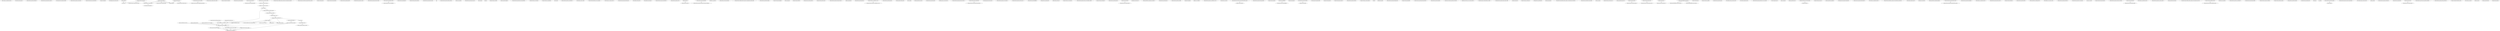 digraph G {
  1 [ label="daily-create_user_profile_infos_history" ];
  2 [ label="daily-create_hostings_history" ];
  3 [ label="create_airbed_dump_table_relationships" ];
  4 [ label="create_airbed_dump_table_phone_numbers" ];
  5 [ label="daily_db_export-full_calendar_db_tables" ];
  6 [ label="create_airbed_dump_table_air_match_trips" ];
  7 [ label="db_export-airbed_friend_recommendations" ];
  8 [ label="db_export-airbed_faqs" ];
  9 [ label="daily-mapping-create_cookie_userid" ];
  10 [ label="db_export-airbed_reviews" ];
  11 [ label="daily_db_export-full_aircorps_tables" ];
  12 [ label="daily_gibson-import_default_metrics_tables" ];
  13 [ label="db_export-calendardb-schedule2s" ];
  14 [ label="create_airbed_dump_table_meetups" ];
  15 [ label="db_export-airbed_payment2s" ];
  16 [ label="create_omg_table-fact_ad_stats" ];
  17 [ label="daily_gibson-import_default_analytics_tables_with_schema_from_ganesh" ];
  18 [ label="daily_gibson-import_airbed3_hosting_deactivation_reasons" ];
  19 [ label="db_export-airbed_pictures" ];
  20 [ label="db_export-airbed_hosting_amenities" ];
  21 [ label="create_log_tables" ];
  22 [ label="create_airbed_dump_table_payment2s" ];
  23 [ label="create_airbed_dump_table_crm_tasks" ];
  24 [ label="create_airbed_dump_table_question2_threads" ];
  25 [ label="daily_db_export-full_adexploder_tables" ];
  26 [ label="create_airbed_dump_table_places" ];
  27 [ label="db_export-airbed_question2_threads" ];
  28 [ label="create_airbed_dump_table_payout_infos" ];
  29 [ label="glop" ];
  30 [ label="db_export-airbed_reservation2s" ];
  31 [ label="create_airbed_dump_table_collection_hostings" ];
  32 [ label="gibson_start_snapshot" ];
  33 [ label="create_airbed_dump_table_group_users" ];
  34 [ label="gibson_cleanup" ];
  35 [ label="create_tns" ];
  36 [ label="db_export-airbed_user_offers" ];
  37 [ label="create_omg_table-campaigns" ];
  38 [ label="create_airbed_dump_table_friend_recommendations" ];
  39 [ label="db_export-airbed_user_oauth_keys" ];
  40 [ label="db_export-airbed_user_preferences" ];
  41 [ label="search_shitlist" ];
  42 [ label="create_airbed_dump_table_user_preferences" ];
  43 [ label="daily-update_tns_history_table" ];
  44 [ label="db_export-airbed_dashboard_survey_responses" ];
  45 [ label="daily-create_users_summary_history" ];
  46 [ label="create_airbed_dump_table_question2_posts" ];
  47 [ label="daily-update_hostings_history" ];
  48 [ label="create_omg_table-dim_ad_groups" ];
  49 [ label="daily_alexandria_audit_import" ];
  50 [ label="db_export-airbed_community_memberships" ];
  51 [ label="create_airbed_dump_table_reviews" ];
  52 [ label="update_mobile_use" ];
  53 [ label="daily_db_export-partial_airbed_tables" ];
  54 [ label="add_latest_rum_partition" ];
  55 [ label="create_mobile_reservation_attribution" ];
  56 [ label="daily_gibson-import_default_analytics_tables_with_append_from_data_cooked" ];
  57 [ label="create_airbed_dump_table_admin_flags" ];
  58 [ label="db_export-airbed_book_keepings" ];
  59 [ label="daily_unique_logins" ];
  60 [ label="db_export-airbed_collections" ];
  61 [ label="add_request_search_latest_partition" ];
  62 [ label="db_export-airbed_question2_posts" ];
  63 [ label="create_airbed_dump_table_hosting_descriptions" ];
  64 [ label="create_omg_table-ad_stats" ];
  65 [ label="update_s3_deployment" ];
  66 [ label="create_airbed_dump_table_hostings" ];
  67 [ label="db_export-airbed_cs_satisfaction_surveys" ];
  68 [ label="create_airbed_dump_table_line_items" ];
  69 [ label="create_omg_table-tracking_codes" ];
  70 [ label="search_sampler" ];
  71 [ label="create_omg_table-dim_accounts" ];
  72 [ label="create_airbed_dump_table_requests" ];
  73 [ label="update_git_repos_on_mesos_slaves" ];
  74 [ label="create_airbed_dump_table_payment_instruments" ];
  75 [ label="db_export-airbed_meetup_registrations" ];
  76 [ label="create_mapping_table_cookie_userid" ];
  77 [ label="create_airbed_dump_table_user_real_names" ];
  78 [ label="create_airbed_dump_table_reservation_users" ];
  79 [ label="create_airbed_dump_table_affiliates" ];
  80 [ label="create_ganesh_dump_table_notes" ];
  81 [ label="update_hadoop_master_dns" ];
  82 [ label="create_tmp_users_visits_history_table" ];
  83 [ label="db_export-airbed_user_real_names" ];
  84 [ label="create_airbed_dump_table_hostings_with_calendar_updated" ];
  85 [ label="db_export-airbed_associate_infos" ];
  86 [ label="create_airbed_dump_table_memories" ];
  87 [ label="db_export-airbed_referrals" ];
  88 [ label="ph_dashboard_loader_hourly" ];
  89 [ label="create_omg_table-dim_campaign_sub_channels" ];
  90 [ label="create_airbed_dump_table_groups" ];
  91 [ label="create_airbed_dump_table_user_offers" ];
  92 [ label="db_export-airbed_leads" ];
  93 [ label="update_user_verification" ];
  94 [ label="create_airbed_dump_table_cs_satisfaction_surveys" ];
  95 [ label="daily-update_users_history" ];
  96 [ label="create_calendar_db_production_dump_table_calendar_squares" ];
  97 [ label="create_airbed_dump_table_hosting_amenities" ];
  98 [ label="db_export-airbed_snapshots" ];
  99 [ label="db_export-airbed_affiliates" ];
  100 [ label="db_export-airbed_places" ];
  101 [ label="daily_db_export_full_fraud_db_tables" ];
  102 [ label="daily_db_export-full_ganesh_tables" ];
  103 [ label="db_export-airbed_memories" ];
  104 [ label="db_export-airbed_phone_numbers" ];
  105 [ label="create_airbed_dump_table_collections" ];
  106 [ label="db_export-airbed_air_match_requests" ];
  107 [ label="foobar88" ];
  108 [ label="redshift_daily_update" ];
  109 [ label="create_airbed_dump_table_photography_jobs" ];
  110 [ label="db_export-airbed_special_offers" ];
  111 [ label="create_aircorps_dump_table_phone_interactions" ];
  112 [ label="create_airbed_dump_table_snapshots" ];
  113 [ label="one_time_only_airbed_dump_table_reservation2s" ];
  114 [ label="add_latest_reservation_survey_events_partition" ];
  115 [ label="create_omg_table-dim_dates" ];
  116 [ label="daily_gibson-import_airbed3_tables_no_schema" ];
  117 [ label="create_ganesh_dump_table_hosting_summary_diffs" ];
  118 [ label="zendesk_ticket_metrics" ];
  119 [ label="db_export-airbed_air_match_trips" ];
  120 [ label="create_ganesh_dump_table_alerts" ];
  121 [ label="gibson_make_snapshot" ];
  122 [ label="daily_gibson-import_default_analytics_tables_with_schema_from_autopricing" ];
  123 [ label="daily_gibson-import_default_aircorps_tables" ];
  124 [ label="pictures_summary" ];
  125 [ label="db_export-airbed_reservation_users" ];
  126 [ label="create_omg_table-dim_keywords" ];
  127 [ label="db_export-airbed_line_items" ];
  128 [ label="db_export-airbed_queued_reviews" ];
  129 [ label="db_export-airbed_users" ];
  130 [ label="create_omg_table-affiliate-events#async" ];
  131 [ label="db_export-airbed_groups" ];
  132 [ label="db_export-airbed_trip_profiles" ];
  133 [ label="create_airbed_dump_table_coupons" ];
  134 [ label="daily-update_hostings_summary_history" ];
  135 [ label="daily-create_schedule2s_history" ];
  136 [ label="db_export-airbed_hostings" ];
  137 [ label="create_airbed_dump_table_dashboard_survey_responses" ];
  138 [ label="chronos-integration_test-1" ];
  139 [ label="gibson_remap_dns" ];
  140 [ label="create_omg_table-keywords" ];
  141 [ label="create_airbed_dump_table_reservation2s" ];
  142 [ label="add_latest_checkout_flow_events_partition" ];
  143 [ label="db_export-airbed_group_users" ];
  144 [ label="create_omg_table-dim_campaigns" ];
  145 [ label="create_ganesh_dump_table_hosting_quality" ];
  146 [ label="create_aircorps_dump_table_zendesk_tickets" ];
  147 [ label="daily-create_user_preferences_history" ];
  148 [ label="daily_gibson-import_default_tns_tables_with_schema_from_autopricing" ];
  149 [ label="daily-update_schedule2s_history" ];
  150 [ label="hosting_forward_bookrate" ];
  151 [ label="create_omg_table-dim_campaign_languages" ];
  152 [ label="db_export-airbed_hosting_deactivation_reasons" ];
  153 [ label="create_airbed_dump_table_book_keepings" ];
  154 [ label="daily-update_user_profile_infos_history" ];
  155 [ label="create_airbed_dump_table_queued_reviews" ];
  156 [ label="db_export-airbed_relationships" ];
  157 [ label="create_omg_table-dim_keyword_templates" ];
  158 [ label="create_airbed_dump_table_referrals" ];
  159 [ label="create_omg_table-dim_campaign_devices" ];
  160 [ label="daily-update_users_summary_history" ];
  161 [ label="create_ganesh_dump_table_mentorships" ];
  162 [ label="create_airbed_dump_table_user_oauth_keys" ];
  163 [ label="geo_country_market" ];
  164 [ label="db_export-airbed_hosting_descriptions" ];
  165 [ label="create_airbed_dump_table_community_invitations" ];
  166 [ label="db_export-airbed_admin_flags" ];
  167 [ label="daily-update_user_preferences_history" ];
  168 [ label="create_airbed_dump_table_air_match_requests" ];
  169 [ label="create_omg_table-dim_atlas_geos" ];
  170 [ label="daily_gibson-import_default_analytics_tables_with_schema_from_aircorps" ];
  171 [ label="db_export-airbed3_notification_devices" ];
  172 [ label="add_latest_dyson_partition" ];
  173 [ label="create_airbed_dump_table_user_profile_infos" ];
  174 [ label="create_airbed_dump_table_special_offers" ];
  175 [ label="db_export-airbed_community_invitations" ];
  176 [ label="db_export-airbed_collection_hostings" ];
  177 [ label="create_ganesh_dump_table_reminders" ];
  178 [ label="create_airbed_dump_table_pictures" ];
  179 [ label="hosting_logs" ];
  180 [ label="run_shitlist" ];
  181 [ label="daily_db_export-full_autopricing_tables" ];
  182 [ label="create_airbed_dump_table_community_memberships" ];
  183 [ label="daily-create_hostings_summary_history" ];
  184 [ label="create_p4_funnel" ];
  185 [ label="create_airbed_dump_table_associate_infos" ];
  186 [ label="create_airbed_dump_table_leads" ];
  187 [ label="create_airbed_dump_table_users" ];
  188 [ label="db_export-airbed_coupons" ];
  189 [ label="create_calendar_db_production_dump_table_schedule2s" ];
  190 [ label="create_airbed_dump_table_meetup_registrations" ];
  191 [ label="db_export-calendardb-calendar_squares" ];
  192 [ label="daily-create_users_history" ];
  193 [ label="bookings_history" ];
  194 [ label="hostings_summary_2_quality_score" ];
  195 [ label="hostings_standards_shiny" ];
  196 [ label="daily_gibson-import_airbed3_coupons" ];
  197 [ label="create_airbed_dump_table-hosting_deactivation_reasons" ];
  198 [ label="daily_gibson-import_airbed3_notification_devices" ];
  199 [ label="daily_gibson-import_airbed3_cs_satisfaction_surveys" ];
  200 [ label="daily_omg_jobs-ad_stats_ad_weekly" ];
  201 [ label="create_aircorps_dump_table-shiftplanning_timeclocks" ];
  202 [ label="daily_gibson-import_omg_tables" ];
  203 [ label="calendar_squares_analytics" ];
  204 [ label="hosting_inquires_per_day" ];
  205 [ label="daily_omg_jobs-ad_stats_kw_summary" ];
  206 [ label="latest_predictions" ];
  207 [ label="daily_gibson-default_data_cooked_table_import" ];
  208 [ label="daily_omg_jobs-ad_stats_combined" ];
  209 [ label="daily_gibson-import_airbed3_admin_flags" ];
  210 [ label="create_omg_table-ltv_user_revenue_yr1_fc" ];
  211 [ label="return_rates" ];
  212 [ label="daily_gibson-import_airbed3_affiliates" ];
  213 [ label="create_omg_table-affiliate_events_commission" ];
  214 [ label="hostings_summary" ];
  215 [ label="daily_gibson-import_airbed3_reservation2s" ];
  216 [ label="hostings_impressions_normalize_prepare" ];
  217 [ label="create_dashboard" ];
  218 [ label="high_level_report_hs_history" ];
  219 [ label="hostings_summary_1_pre" ];
  220 [ label="hostings_impressions_normalize" ];
  221 [ label="update_users_visits_history_table" ];
  222 [ label="daily_omg_jobs-omg_adwords_report_next30" ];
  223 [ label="create_airbed3_dump_table-hostings_first_become_available_at" ];
  224 [ label="create_fraud_dump_tables" ];
  225 [ label="hostings_earnings_summary#async" ];
  226 [ label="s2c_forward" ];
  227 [ label="create_users_visits_history_table" ];
  228 [ label="users_summary" ];
  229 [ label="create_mobile_host_activity" ];
  230 [ label="daily_gibson-import_airbed3_users" ];
  231 [ label="daily_gibson-import_airbed3_line_items" ];
  232 [ label="daily_gibson-import_airbed3_reviews" ];
  233 [ label="daily_gibson-import_airbed3_meetup_registrations" ];
  234 [ label="host_earnings_cohorts#async" ];
  235 [ label="create_omg_table-dim_account_affiliates" ];
  236 [ label="daily_gibson-import_airbed3_payment2s" ];
  237 [ label="create_omg_table-affiliate_events_hostings" ];
  238 [ label="daily_gibson-import_airbed3_hostings" ];
  239 [ label="create_checkout_flow" ];
  240 [ label="daily_omg_jobs-ad_stats_af_market" ];
  241 [ label="daily_gibson-import_airbed3_referrals" ];
  242 [ label="markets_summary" ];
  243 [ label="hostings_standards_update_service_db" ];
  244 [ label="create_omg_table-markets" ];
  245 [ label="daily_gibson-import_airbed3_queued_reviews" ];
  246 [ label="add_pixel_latest_partition" ];
  214 -> 193;
  219 -> 194;
  211 -> 195;
  188 -> 196;
  152 -> 197;
  171 -> 198;
  67 -> 199;
  208 -> 200;
  11 -> 201;
  240 -> 202;
  208 -> 202;
  200 -> 202;
  205 -> 202;
  222 -> 202;
  96 -> 203;
  194 -> 204;
  214 -> 204;
  208 -> 205;
  181 -> 206;
  214 -> 207;
  210 -> 208;
  240 -> 208;
  16 -> 208;
  115 -> 208;
  157 -> 208;
  48 -> 208;
  166 -> 209;
  214 -> 210;
  228 -> 210;
  141 -> 210;
  187 -> 210;
  194 -> 211;
  99 -> 212;
  130 -> 213;
  194 -> 214;
  30 -> 215;
  228 -> 216;
  30 -> 217;
  136 -> 217;
  10 -> 217;
  214 -> 218;
  220 -> 219;
  216 -> 220;
  227 -> 221;
  208 -> 222;
  53 -> 223;
  101 -> 224;
  136 -> 225;
  30 -> 225;
  21 -> 226;
  30 -> 226;
  82 -> 227;
  221 -> 228;
  129 -> 230;
  127 -> 231;
  10 -> 232;
  75 -> 233;
  225 -> 234;
  25 -> 235;
  15 -> 236;
  130 -> 237;
  136 -> 238;
  142 -> 239;
  64 -> 240;
  87 -> 241;
  195 -> 243;
  128 -> 245;
  52 -> 229;
}
